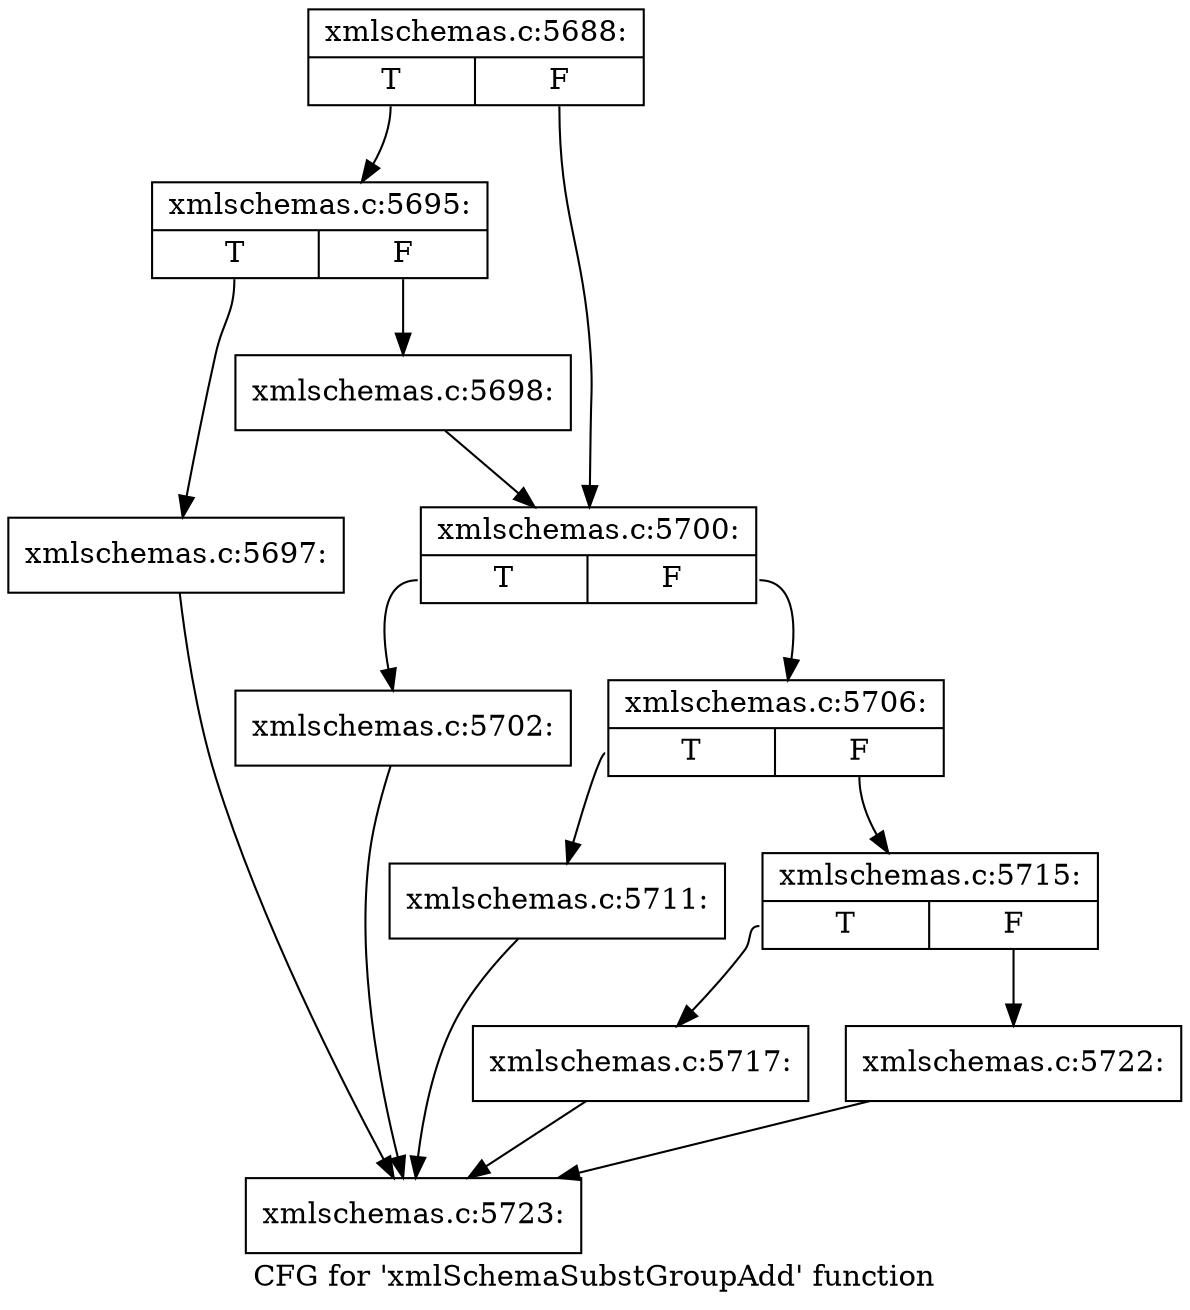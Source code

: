 digraph "CFG for 'xmlSchemaSubstGroupAdd' function" {
	label="CFG for 'xmlSchemaSubstGroupAdd' function";

	Node0x533b8e0 [shape=record,label="{xmlschemas.c:5688:|{<s0>T|<s1>F}}"];
	Node0x533b8e0:s0 -> Node0x533b740;
	Node0x533b8e0:s1 -> Node0x533b790;
	Node0x533b740 [shape=record,label="{xmlschemas.c:5695:|{<s0>T|<s1>F}}"];
	Node0x533b740:s0 -> Node0x533d2b0;
	Node0x533b740:s1 -> Node0x533d300;
	Node0x533d2b0 [shape=record,label="{xmlschemas.c:5697:}"];
	Node0x533d2b0 -> Node0x533bc10;
	Node0x533d300 [shape=record,label="{xmlschemas.c:5698:}"];
	Node0x533d300 -> Node0x533b790;
	Node0x533b790 [shape=record,label="{xmlschemas.c:5700:|{<s0>T|<s1>F}}"];
	Node0x533b790:s0 -> Node0x533dd10;
	Node0x533b790:s1 -> Node0x533dd60;
	Node0x533dd10 [shape=record,label="{xmlschemas.c:5702:}"];
	Node0x533dd10 -> Node0x533bc10;
	Node0x533dd60 [shape=record,label="{xmlschemas.c:5706:|{<s0>T|<s1>F}}"];
	Node0x533dd60:s0 -> Node0x533ed90;
	Node0x533dd60:s1 -> Node0x533ede0;
	Node0x533ed90 [shape=record,label="{xmlschemas.c:5711:}"];
	Node0x533ed90 -> Node0x533bc10;
	Node0x533ede0 [shape=record,label="{xmlschemas.c:5715:|{<s0>T|<s1>F}}"];
	Node0x533ede0:s0 -> Node0x533f590;
	Node0x533ede0:s1 -> Node0x533f5e0;
	Node0x533f590 [shape=record,label="{xmlschemas.c:5717:}"];
	Node0x533f590 -> Node0x533bc10;
	Node0x533f5e0 [shape=record,label="{xmlschemas.c:5722:}"];
	Node0x533f5e0 -> Node0x533bc10;
	Node0x533bc10 [shape=record,label="{xmlschemas.c:5723:}"];
}
